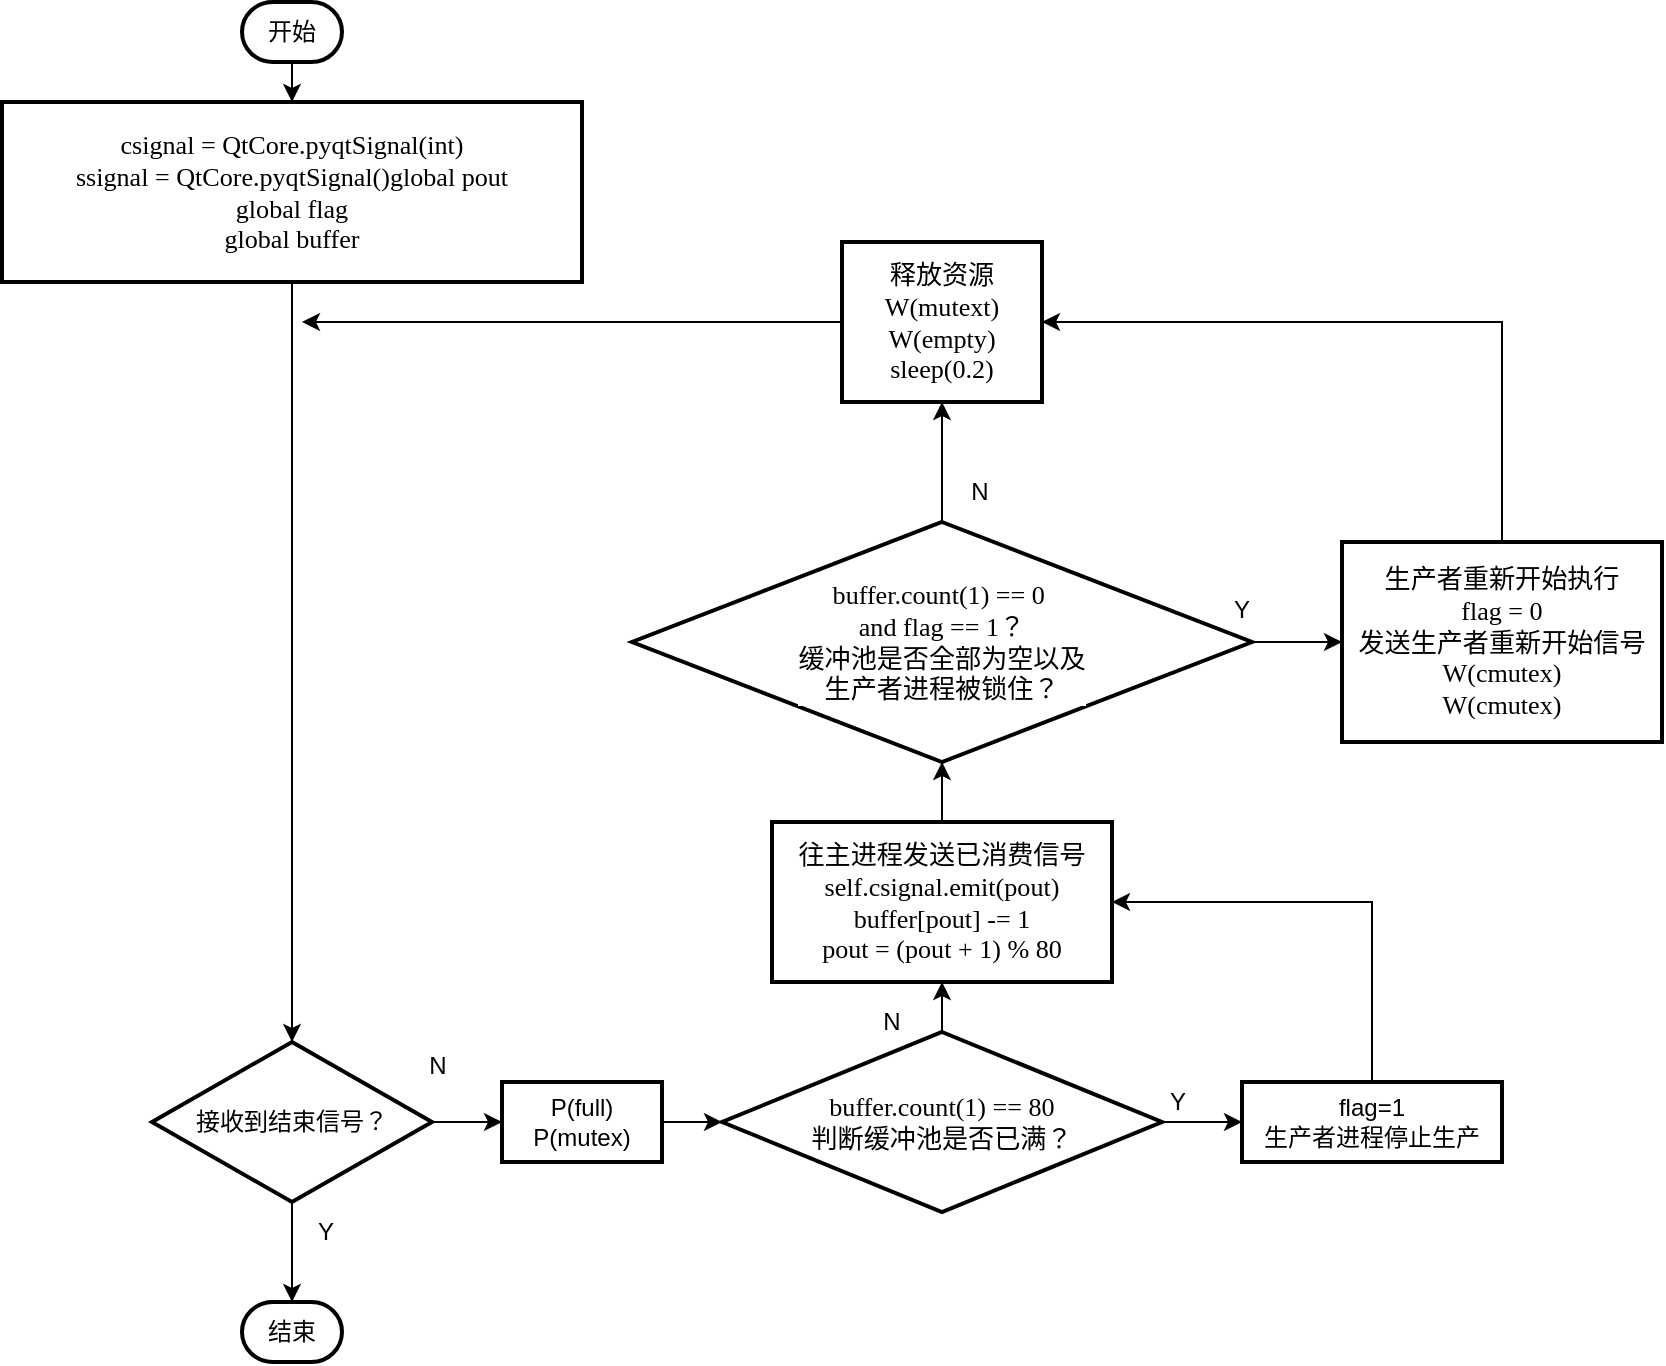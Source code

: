 <mxfile version="14.1.8" type="github">
  <diagram id="C5RBs43oDa-KdzZeNtuy" name="Page-1">
    <mxGraphModel dx="2048" dy="1853" grid="0" gridSize="10" guides="1" tooltips="1" connect="1" arrows="1" fold="1" page="1" pageScale="1" pageWidth="827" pageHeight="1169" math="0" shadow="0">
      <root>
        <mxCell id="WIyWlLk6GJQsqaUBKTNV-0" />
        <mxCell id="WIyWlLk6GJQsqaUBKTNV-1" parent="WIyWlLk6GJQsqaUBKTNV-0" />
        <mxCell id="nKzH3nvOUgAltSvdypmU-16" style="edgeStyle=orthogonalEdgeStyle;rounded=0;orthogonalLoop=1;jettySize=auto;html=1;exitX=0.5;exitY=1;exitDx=0;exitDy=0;exitPerimeter=0;entryX=0.5;entryY=0;entryDx=0;entryDy=0;" edge="1" parent="WIyWlLk6GJQsqaUBKTNV-1" source="nKzH3nvOUgAltSvdypmU-1" target="nKzH3nvOUgAltSvdypmU-4">
          <mxGeometry relative="1" as="geometry" />
        </mxCell>
        <mxCell id="nKzH3nvOUgAltSvdypmU-1" value="开始" style="strokeWidth=2;html=1;shape=mxgraph.flowchart.terminator;whiteSpace=wrap;" vertex="1" parent="WIyWlLk6GJQsqaUBKTNV-1">
          <mxGeometry x="113" width="50" height="30" as="geometry" />
        </mxCell>
        <mxCell id="nKzH3nvOUgAltSvdypmU-2" value="结束" style="strokeWidth=2;html=1;shape=mxgraph.flowchart.terminator;whiteSpace=wrap;" vertex="1" parent="WIyWlLk6GJQsqaUBKTNV-1">
          <mxGeometry x="113" y="650" width="50" height="30" as="geometry" />
        </mxCell>
        <mxCell id="nKzH3nvOUgAltSvdypmU-14" style="edgeStyle=orthogonalEdgeStyle;rounded=0;orthogonalLoop=1;jettySize=auto;html=1;exitX=0.5;exitY=1;exitDx=0;exitDy=0;" edge="1" parent="WIyWlLk6GJQsqaUBKTNV-1" source="nKzH3nvOUgAltSvdypmU-4" target="nKzH3nvOUgAltSvdypmU-6">
          <mxGeometry relative="1" as="geometry" />
        </mxCell>
        <mxCell id="nKzH3nvOUgAltSvdypmU-4" value="&lt;pre style=&quot;background-color: rgb(255 , 255 , 255) ; font-family: &amp;#34;jetbrains mono&amp;#34; ; font-size: 9.8pt&quot;&gt;csignal = QtCore.pyqtSignal(int)&lt;br&gt;ssignal = QtCore.pyqtSignal()global pout&lt;br&gt;global flag&lt;br&gt;global buffer&lt;/pre&gt;" style="rounded=0;whiteSpace=wrap;html=1;absoluteArcSize=1;arcSize=14;strokeWidth=2;" vertex="1" parent="WIyWlLk6GJQsqaUBKTNV-1">
          <mxGeometry x="-7" y="50" width="290" height="90" as="geometry" />
        </mxCell>
        <mxCell id="nKzH3nvOUgAltSvdypmU-18" style="edgeStyle=orthogonalEdgeStyle;rounded=0;orthogonalLoop=1;jettySize=auto;html=1;exitX=1;exitY=0.5;exitDx=0;exitDy=0;entryX=0;entryY=0.5;entryDx=0;entryDy=0;entryPerimeter=0;" edge="1" parent="WIyWlLk6GJQsqaUBKTNV-1" source="nKzH3nvOUgAltSvdypmU-5" target="nKzH3nvOUgAltSvdypmU-7">
          <mxGeometry relative="1" as="geometry">
            <mxPoint x="383" y="560" as="targetPoint" />
          </mxGeometry>
        </mxCell>
        <mxCell id="nKzH3nvOUgAltSvdypmU-5" value="&lt;div&gt;P(full)&lt;/div&gt;&lt;div&gt;P(mutex)&lt;br&gt;&lt;/div&gt;" style="rounded=0;whiteSpace=wrap;html=1;absoluteArcSize=1;arcSize=14;strokeWidth=2;" vertex="1" parent="WIyWlLk6GJQsqaUBKTNV-1">
          <mxGeometry x="243" y="540" width="80" height="40" as="geometry" />
        </mxCell>
        <mxCell id="nKzH3nvOUgAltSvdypmU-15" style="edgeStyle=orthogonalEdgeStyle;rounded=0;orthogonalLoop=1;jettySize=auto;html=1;exitX=0.5;exitY=1;exitDx=0;exitDy=0;exitPerimeter=0;entryX=0.5;entryY=0;entryDx=0;entryDy=0;entryPerimeter=0;" edge="1" parent="WIyWlLk6GJQsqaUBKTNV-1" source="nKzH3nvOUgAltSvdypmU-6" target="nKzH3nvOUgAltSvdypmU-2">
          <mxGeometry relative="1" as="geometry" />
        </mxCell>
        <mxCell id="nKzH3nvOUgAltSvdypmU-17" style="edgeStyle=orthogonalEdgeStyle;rounded=0;orthogonalLoop=1;jettySize=auto;html=1;exitX=1;exitY=0.5;exitDx=0;exitDy=0;exitPerimeter=0;" edge="1" parent="WIyWlLk6GJQsqaUBKTNV-1" source="nKzH3nvOUgAltSvdypmU-6" target="nKzH3nvOUgAltSvdypmU-5">
          <mxGeometry relative="1" as="geometry" />
        </mxCell>
        <mxCell id="nKzH3nvOUgAltSvdypmU-6" value="接收到结束信号？" style="strokeWidth=2;html=1;shape=mxgraph.flowchart.decision;whiteSpace=wrap;rounded=0;" vertex="1" parent="WIyWlLk6GJQsqaUBKTNV-1">
          <mxGeometry x="68" y="520" width="140" height="80" as="geometry" />
        </mxCell>
        <mxCell id="nKzH3nvOUgAltSvdypmU-21" style="edgeStyle=orthogonalEdgeStyle;rounded=0;orthogonalLoop=1;jettySize=auto;html=1;exitX=1;exitY=0.5;exitDx=0;exitDy=0;exitPerimeter=0;entryX=0;entryY=0.5;entryDx=0;entryDy=0;" edge="1" parent="WIyWlLk6GJQsqaUBKTNV-1" source="nKzH3nvOUgAltSvdypmU-7" target="nKzH3nvOUgAltSvdypmU-8">
          <mxGeometry relative="1" as="geometry" />
        </mxCell>
        <mxCell id="nKzH3nvOUgAltSvdypmU-23" style="edgeStyle=orthogonalEdgeStyle;rounded=0;orthogonalLoop=1;jettySize=auto;html=1;exitX=0.5;exitY=0;exitDx=0;exitDy=0;exitPerimeter=0;entryX=0.5;entryY=1;entryDx=0;entryDy=0;" edge="1" parent="WIyWlLk6GJQsqaUBKTNV-1" source="nKzH3nvOUgAltSvdypmU-7" target="nKzH3nvOUgAltSvdypmU-9">
          <mxGeometry relative="1" as="geometry" />
        </mxCell>
        <mxCell id="nKzH3nvOUgAltSvdypmU-7" value="&lt;pre style=&quot;background-color: #ffffff ; color: #080808 ; font-family: &amp;#34;jetbrains mono&amp;#34; ; font-size: 9.8pt&quot;&gt;&lt;font color=&quot;#000000&quot;&gt;buffer.count(1) == &lt;/font&gt;&lt;span style=&quot;color: #1750eb&quot;&gt;&lt;font color=&quot;#000000&quot;&gt;80&lt;br&gt;判断缓冲池是否已满？&lt;/font&gt;&lt;br&gt;&lt;/span&gt;&lt;/pre&gt;" style="strokeWidth=2;html=1;shape=mxgraph.flowchart.decision;whiteSpace=wrap;rounded=0;" vertex="1" parent="WIyWlLk6GJQsqaUBKTNV-1">
          <mxGeometry x="353" y="515" width="220" height="90" as="geometry" />
        </mxCell>
        <mxCell id="nKzH3nvOUgAltSvdypmU-30" style="edgeStyle=orthogonalEdgeStyle;rounded=0;orthogonalLoop=1;jettySize=auto;html=1;exitX=0.5;exitY=0;exitDx=0;exitDy=0;entryX=1;entryY=0.5;entryDx=0;entryDy=0;" edge="1" parent="WIyWlLk6GJQsqaUBKTNV-1" source="nKzH3nvOUgAltSvdypmU-8" target="nKzH3nvOUgAltSvdypmU-9">
          <mxGeometry relative="1" as="geometry">
            <mxPoint x="548" y="500" as="targetPoint" />
          </mxGeometry>
        </mxCell>
        <mxCell id="nKzH3nvOUgAltSvdypmU-8" value="&lt;div&gt;flag=1&lt;/div&gt;&lt;div&gt;生产者进程停止生产&lt;br&gt;&lt;/div&gt;" style="rounded=0;whiteSpace=wrap;html=1;absoluteArcSize=1;arcSize=14;strokeWidth=2;" vertex="1" parent="WIyWlLk6GJQsqaUBKTNV-1">
          <mxGeometry x="613" y="540" width="130" height="40" as="geometry" />
        </mxCell>
        <mxCell id="nKzH3nvOUgAltSvdypmU-24" style="edgeStyle=orthogonalEdgeStyle;rounded=0;orthogonalLoop=1;jettySize=auto;html=1;exitX=0.5;exitY=0;exitDx=0;exitDy=0;entryX=0.5;entryY=1;entryDx=0;entryDy=0;entryPerimeter=0;" edge="1" parent="WIyWlLk6GJQsqaUBKTNV-1" source="nKzH3nvOUgAltSvdypmU-9" target="nKzH3nvOUgAltSvdypmU-10">
          <mxGeometry relative="1" as="geometry" />
        </mxCell>
        <mxCell id="nKzH3nvOUgAltSvdypmU-9" value="&lt;pre style=&quot;background-color: rgb(255 , 255 , 255) ; font-family: &amp;#34;jetbrains mono&amp;#34; ; font-size: 9.8pt&quot;&gt;往主进程发送已消费信号&lt;br&gt;self.csignal.emit(pout)&lt;br&gt;buffer[pout] -= 1&lt;br&gt;pout = (pout + 1) % 80&lt;/pre&gt;" style="rounded=0;whiteSpace=wrap;html=1;absoluteArcSize=1;arcSize=14;strokeWidth=2;" vertex="1" parent="WIyWlLk6GJQsqaUBKTNV-1">
          <mxGeometry x="378" y="410" width="170" height="80" as="geometry" />
        </mxCell>
        <mxCell id="nKzH3nvOUgAltSvdypmU-25" style="edgeStyle=orthogonalEdgeStyle;rounded=0;orthogonalLoop=1;jettySize=auto;html=1;exitX=1;exitY=0.5;exitDx=0;exitDy=0;exitPerimeter=0;entryX=0;entryY=0.5;entryDx=0;entryDy=0;" edge="1" parent="WIyWlLk6GJQsqaUBKTNV-1" source="nKzH3nvOUgAltSvdypmU-10" target="nKzH3nvOUgAltSvdypmU-11">
          <mxGeometry relative="1" as="geometry" />
        </mxCell>
        <mxCell id="nKzH3nvOUgAltSvdypmU-26" style="edgeStyle=orthogonalEdgeStyle;rounded=0;orthogonalLoop=1;jettySize=auto;html=1;exitX=0.5;exitY=0;exitDx=0;exitDy=0;exitPerimeter=0;entryX=0.5;entryY=1;entryDx=0;entryDy=0;" edge="1" parent="WIyWlLk6GJQsqaUBKTNV-1" source="nKzH3nvOUgAltSvdypmU-10" target="nKzH3nvOUgAltSvdypmU-12">
          <mxGeometry relative="1" as="geometry" />
        </mxCell>
        <mxCell id="nKzH3nvOUgAltSvdypmU-10" value="&lt;pre style=&quot;background-color: rgb(255 , 255 , 255) ; font-family: &amp;#34;jetbrains mono&amp;#34; ; font-size: 9.8pt&quot;&gt;buffer.count(1) == 0 &lt;br&gt;and flag == 1？&lt;br&gt;缓冲池是否全部为空以及&lt;br&gt;生产者进程被锁住？&lt;br&gt;&lt;/pre&gt;" style="strokeWidth=2;html=1;shape=mxgraph.flowchart.decision;whiteSpace=wrap;rounded=0;" vertex="1" parent="WIyWlLk6GJQsqaUBKTNV-1">
          <mxGeometry x="308" y="260" width="310" height="120" as="geometry" />
        </mxCell>
        <mxCell id="nKzH3nvOUgAltSvdypmU-27" style="edgeStyle=orthogonalEdgeStyle;rounded=0;orthogonalLoop=1;jettySize=auto;html=1;exitX=0.5;exitY=0;exitDx=0;exitDy=0;entryX=1;entryY=0.5;entryDx=0;entryDy=0;" edge="1" parent="WIyWlLk6GJQsqaUBKTNV-1" source="nKzH3nvOUgAltSvdypmU-11" target="nKzH3nvOUgAltSvdypmU-12">
          <mxGeometry relative="1" as="geometry" />
        </mxCell>
        <mxCell id="nKzH3nvOUgAltSvdypmU-11" value="&lt;pre style=&quot;background-color: rgb(255 , 255 , 255) ; font-family: &amp;#34;jetbrains mono&amp;#34; ; font-size: 9.8pt&quot;&gt;生产者重新开始执行&lt;br&gt;flag = 0&lt;br&gt;发送生产者重新开始信号&lt;br&gt;W(cmutex)&lt;br&gt;W(cmutex)&lt;/pre&gt;" style="rounded=0;whiteSpace=wrap;html=1;absoluteArcSize=1;arcSize=14;strokeWidth=2;" vertex="1" parent="WIyWlLk6GJQsqaUBKTNV-1">
          <mxGeometry x="663" y="270" width="160" height="100" as="geometry" />
        </mxCell>
        <mxCell id="nKzH3nvOUgAltSvdypmU-29" style="edgeStyle=orthogonalEdgeStyle;rounded=0;orthogonalLoop=1;jettySize=auto;html=1;exitX=0;exitY=0.5;exitDx=0;exitDy=0;" edge="1" parent="WIyWlLk6GJQsqaUBKTNV-1" source="nKzH3nvOUgAltSvdypmU-12">
          <mxGeometry relative="1" as="geometry">
            <mxPoint x="143" y="160" as="targetPoint" />
          </mxGeometry>
        </mxCell>
        <mxCell id="nKzH3nvOUgAltSvdypmU-12" value="&lt;pre style=&quot;background-color: rgb(255 , 255 , 255) ; font-family: &amp;#34;jetbrains mono&amp;#34; ; font-size: 9.8pt&quot;&gt;释放资源&lt;br&gt;W(mutext)&lt;br&gt;W(empty)&lt;br&gt;sleep(0.2)&lt;/pre&gt;" style="rounded=0;whiteSpace=wrap;html=1;absoluteArcSize=1;arcSize=14;strokeWidth=2;" vertex="1" parent="WIyWlLk6GJQsqaUBKTNV-1">
          <mxGeometry x="413" y="120" width="100" height="80" as="geometry" />
        </mxCell>
        <mxCell id="nKzH3nvOUgAltSvdypmU-31" value="N" style="text;html=1;strokeColor=none;fillColor=none;align=center;verticalAlign=middle;whiteSpace=wrap;rounded=0;" vertex="1" parent="WIyWlLk6GJQsqaUBKTNV-1">
          <mxGeometry x="191" y="522" width="40" height="20" as="geometry" />
        </mxCell>
        <mxCell id="nKzH3nvOUgAltSvdypmU-32" value="Y" style="text;html=1;strokeColor=none;fillColor=none;align=center;verticalAlign=middle;whiteSpace=wrap;rounded=0;" vertex="1" parent="WIyWlLk6GJQsqaUBKTNV-1">
          <mxGeometry x="135" y="605" width="40" height="20" as="geometry" />
        </mxCell>
        <mxCell id="nKzH3nvOUgAltSvdypmU-33" value="Y" style="text;html=1;strokeColor=none;fillColor=none;align=center;verticalAlign=middle;whiteSpace=wrap;rounded=0;" vertex="1" parent="WIyWlLk6GJQsqaUBKTNV-1">
          <mxGeometry x="561" y="540" width="40" height="20" as="geometry" />
        </mxCell>
        <mxCell id="nKzH3nvOUgAltSvdypmU-34" value="N" style="text;html=1;strokeColor=none;fillColor=none;align=center;verticalAlign=middle;whiteSpace=wrap;rounded=0;" vertex="1" parent="WIyWlLk6GJQsqaUBKTNV-1">
          <mxGeometry x="418" y="500" width="40" height="20" as="geometry" />
        </mxCell>
        <mxCell id="nKzH3nvOUgAltSvdypmU-35" value="N" style="text;html=1;strokeColor=none;fillColor=none;align=center;verticalAlign=middle;whiteSpace=wrap;rounded=0;" vertex="1" parent="WIyWlLk6GJQsqaUBKTNV-1">
          <mxGeometry x="462" y="235" width="40" height="20" as="geometry" />
        </mxCell>
        <mxCell id="nKzH3nvOUgAltSvdypmU-36" value="Y" style="text;html=1;strokeColor=none;fillColor=none;align=center;verticalAlign=middle;whiteSpace=wrap;rounded=0;" vertex="1" parent="WIyWlLk6GJQsqaUBKTNV-1">
          <mxGeometry x="593" y="294" width="40" height="20" as="geometry" />
        </mxCell>
      </root>
    </mxGraphModel>
  </diagram>
</mxfile>
